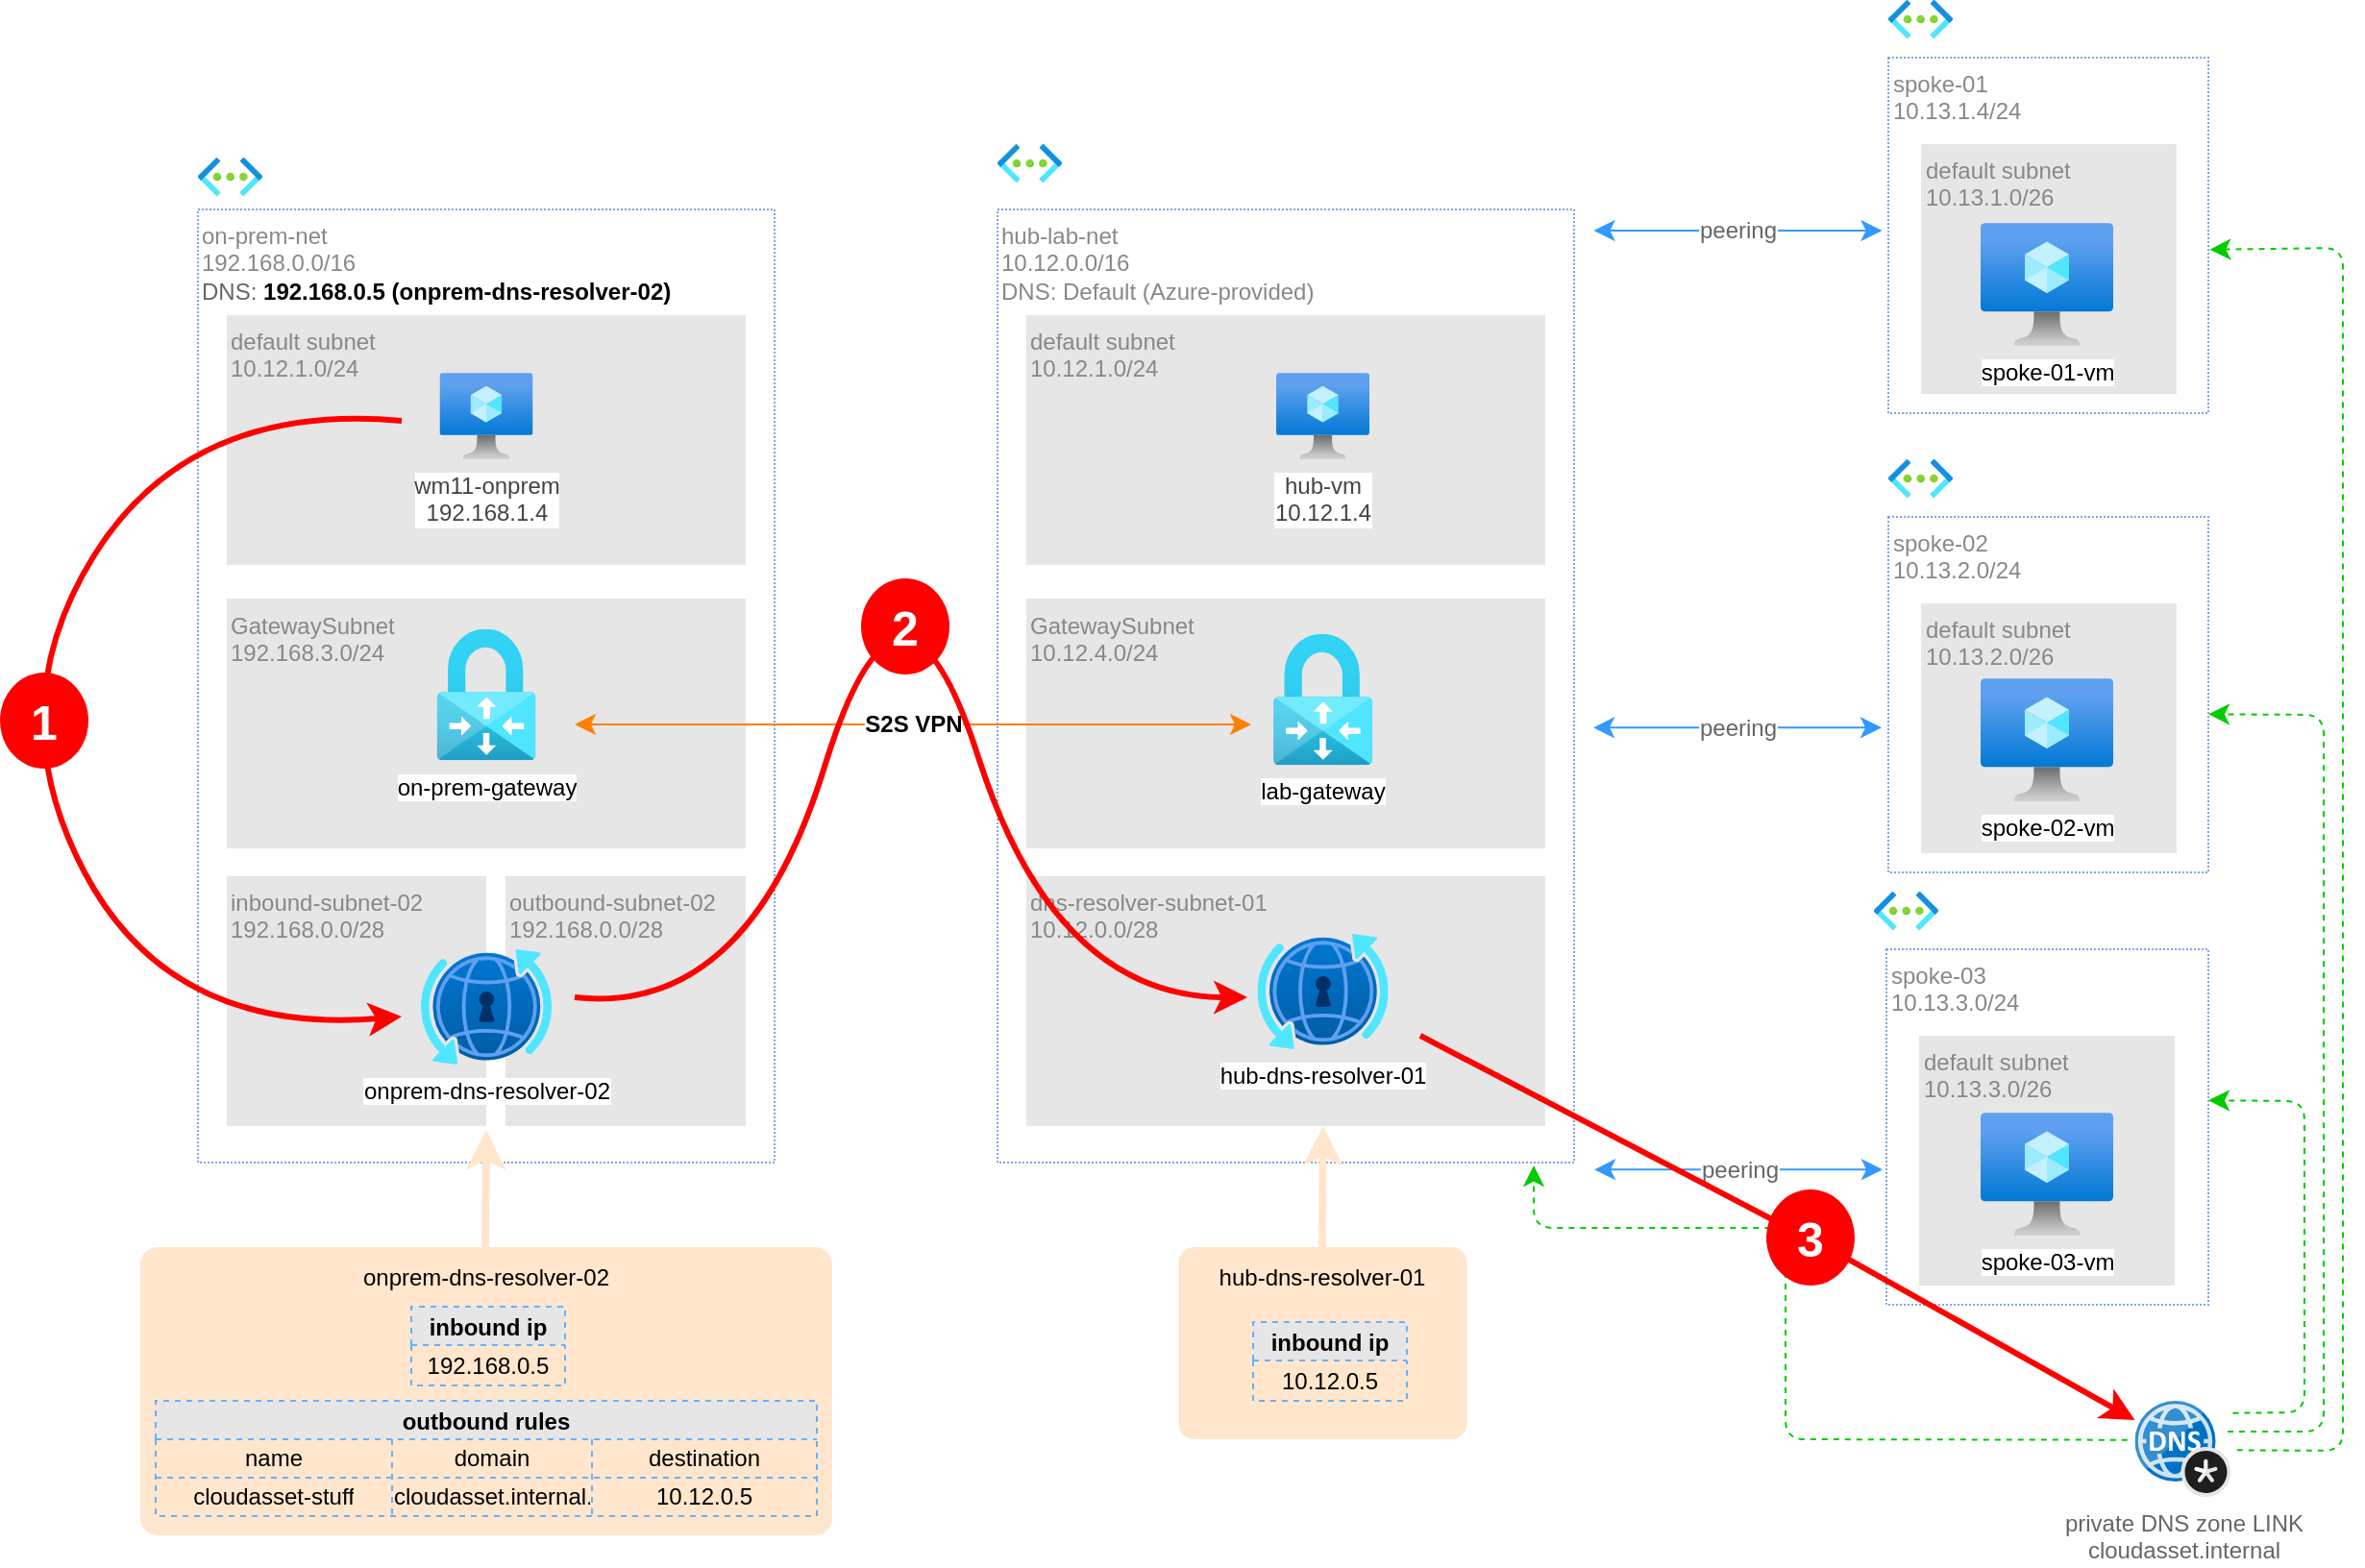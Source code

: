 <mxfile version="21.7.5" type="device">
  <diagram name="Page-1" id="FFA9UxrkgAWa3RQxIZZn">
    <mxGraphModel dx="2495" dy="1165" grid="1" gridSize="10" guides="1" tooltips="1" connect="1" arrows="1" fold="1" page="1" pageScale="1" pageWidth="827" pageHeight="1169" math="0" shadow="0">
      <root>
        <mxCell id="0" />
        <mxCell id="1" parent="0" />
        <mxCell id="sd8EFbrVAEPvDSpQ2w_K-1" value="hub-dns-resolver-01" style="shape=ext;double=1;rounded=1;whiteSpace=wrap;html=1;strokeColor=none;fontFamily=Helvetica;fillColor=#ffe6cc;arcSize=8;align=center;verticalAlign=top;" parent="1" vertex="1">
          <mxGeometry x="144.26" y="1400" width="150" height="100" as="geometry" />
        </mxCell>
        <mxCell id="sd8EFbrVAEPvDSpQ2w_K-2" value="hub-lab-net&lt;br&gt;10.12.0.0/16&lt;br&gt;DNS:&amp;nbsp;Default (Azure-provided)" style="verticalLabelPosition=middle;verticalAlign=top;shape=mxgraph.basic.rect;fillColor2=none;strokeWidth=1;size=20;indent=5;fillColor=none;strokeColor=#7EA6E0;dashed=1;dashPattern=1 1;fontColor=#888888;labelPosition=center;align=left;horizontal=1;labelBorderColor=none;html=1;" parent="1" vertex="1">
          <mxGeometry x="50" y="860" width="300" height="496" as="geometry" />
        </mxCell>
        <mxCell id="sd8EFbrVAEPvDSpQ2w_K-3" value="" style="image;aspect=fixed;html=1;points=[];align=center;fontSize=12;image=img/lib/azure2/networking/Virtual_Networks.svg;" parent="1" vertex="1">
          <mxGeometry x="50" y="826" width="33.5" height="20" as="geometry" />
        </mxCell>
        <mxCell id="sd8EFbrVAEPvDSpQ2w_K-4" value="default subnet&lt;br&gt;10.12.1.0/24" style="verticalLabelPosition=middle;verticalAlign=top;shape=mxgraph.basic.rect;fillColor2=none;strokeWidth=1;size=20;indent=5;fillColor=#E6E6E6;strokeColor=none;dashed=1;dashPattern=1 1;fontColor=#888888;labelPosition=center;align=left;horizontal=1;labelBorderColor=none;html=1;" parent="1" vertex="1">
          <mxGeometry x="65" y="915" width="270" height="130" as="geometry" />
        </mxCell>
        <mxCell id="sd8EFbrVAEPvDSpQ2w_K-5" value="GatewaySubnet&lt;br&gt;10.12.4.0/24" style="verticalLabelPosition=middle;verticalAlign=top;shape=mxgraph.basic.rect;fillColor2=none;strokeWidth=1;size=20;indent=5;fillColor=#E6E6E6;strokeColor=none;dashed=1;dashPattern=1 1;fontColor=#888888;labelPosition=center;align=left;horizontal=1;labelBorderColor=none;html=1;" parent="1" vertex="1">
          <mxGeometry x="65" y="1062.5" width="270" height="130" as="geometry" />
        </mxCell>
        <mxCell id="sd8EFbrVAEPvDSpQ2w_K-16" value="spoke-02&lt;br&gt;10.13.2.0/24" style="verticalLabelPosition=middle;verticalAlign=top;shape=mxgraph.basic.rect;fillColor2=none;strokeWidth=1;size=20;indent=5;fillColor=none;strokeColor=#7EA6E0;dashed=1;dashPattern=1 1;fontColor=#888888;labelPosition=center;align=left;horizontal=1;labelBorderColor=none;html=1;" parent="1" vertex="1">
          <mxGeometry x="513.5" y="1020" width="166.5" height="185" as="geometry" />
        </mxCell>
        <mxCell id="sd8EFbrVAEPvDSpQ2w_K-17" value="default subnet&lt;br&gt;10.13.2.0/26" style="verticalLabelPosition=middle;verticalAlign=top;shape=mxgraph.basic.rect;fillColor2=none;strokeWidth=1;size=20;indent=5;fillColor=#E6E6E6;strokeColor=none;dashed=1;dashPattern=1 1;fontColor=#888888;labelPosition=center;align=left;horizontal=1;labelBorderColor=none;html=1;" parent="1" vertex="1">
          <mxGeometry x="530.5" y="1065" width="133" height="130" as="geometry" />
        </mxCell>
        <mxCell id="sd8EFbrVAEPvDSpQ2w_K-21" value="spoke-03&lt;br&gt;10.13.3.0/24" style="verticalLabelPosition=middle;verticalAlign=top;shape=mxgraph.basic.rect;fillColor2=none;strokeWidth=1;size=20;indent=5;fillColor=none;strokeColor=#7EA6E0;dashed=1;dashPattern=1 1;fontColor=#888888;labelPosition=center;align=left;horizontal=1;labelBorderColor=none;html=1;" parent="1" vertex="1">
          <mxGeometry x="512.5" y="1245" width="167.5" height="185" as="geometry" />
        </mxCell>
        <mxCell id="sd8EFbrVAEPvDSpQ2w_K-22" value="default subnet&lt;br&gt;10.13.3.0/26" style="verticalLabelPosition=middle;verticalAlign=top;shape=mxgraph.basic.rect;fillColor2=none;strokeWidth=1;size=20;indent=5;fillColor=#E6E6E6;strokeColor=none;dashed=1;dashPattern=1 1;fontColor=#888888;labelPosition=center;align=left;horizontal=1;labelBorderColor=none;html=1;" parent="1" vertex="1">
          <mxGeometry x="529.5" y="1290" width="133" height="130" as="geometry" />
        </mxCell>
        <mxCell id="sd8EFbrVAEPvDSpQ2w_K-27" value="" style="image;aspect=fixed;html=1;points=[];align=center;fontSize=12;image=img/lib/azure2/networking/Virtual_Networks.svg;" parent="1" vertex="1">
          <mxGeometry x="513.5" y="990" width="33.5" height="20" as="geometry" />
        </mxCell>
        <mxCell id="sd8EFbrVAEPvDSpQ2w_K-28" value="" style="image;aspect=fixed;html=1;points=[];align=center;fontSize=12;image=img/lib/azure2/networking/Virtual_Networks.svg;" parent="1" vertex="1">
          <mxGeometry x="506" y="1215" width="33.5" height="20" as="geometry" />
        </mxCell>
        <mxCell id="sd8EFbrVAEPvDSpQ2w_K-29" value="peering" style="endArrow=classic;startArrow=classic;html=1;rounded=0;fontSize=12;startSize=8;endSize=8;curved=1;strokeColor=#3399FF;fontColor=#666666;" parent="1" edge="1">
          <mxGeometry width="50" height="50" relative="1" as="geometry">
            <mxPoint x="360" y="1129.66" as="sourcePoint" />
            <mxPoint x="510" y="1129.66" as="targetPoint" />
          </mxGeometry>
        </mxCell>
        <mxCell id="sd8EFbrVAEPvDSpQ2w_K-30" value="peering" style="endArrow=classic;startArrow=classic;html=1;rounded=0;fontSize=12;startSize=8;endSize=8;curved=1;strokeColor=#3399FF;fontColor=#666666;" parent="1" edge="1">
          <mxGeometry width="50" height="50" relative="1" as="geometry">
            <mxPoint x="360.5" y="1359.66" as="sourcePoint" />
            <mxPoint x="510.5" y="1359.66" as="targetPoint" />
          </mxGeometry>
        </mxCell>
        <mxCell id="sd8EFbrVAEPvDSpQ2w_K-31" value="peering" style="endArrow=classic;startArrow=classic;html=1;rounded=0;fontSize=12;startSize=8;endSize=8;curved=1;strokeColor=#3399FF;fontColor=#666666;" parent="1" edge="1">
          <mxGeometry width="50" height="50" relative="1" as="geometry">
            <mxPoint x="360.25" y="871.0" as="sourcePoint" />
            <mxPoint x="510.25" y="871.0" as="targetPoint" />
          </mxGeometry>
        </mxCell>
        <mxCell id="sd8EFbrVAEPvDSpQ2w_K-85" value="hub-vm&lt;br&gt;10.12.1.4" style="image;aspect=fixed;html=1;points=[];align=center;fontSize=12;image=img/lib/azure2/compute/Virtual_Machine.svg;fontColor=#444444;" parent="1" vertex="1">
          <mxGeometry x="195" y="945" width="48.52" height="45" as="geometry" />
        </mxCell>
        <mxCell id="sd8EFbrVAEPvDSpQ2w_K-86" value="spoke-01&lt;br&gt;10.13.1.4/24" style="verticalLabelPosition=middle;verticalAlign=top;shape=mxgraph.basic.rect;fillColor2=none;strokeWidth=1;size=20;indent=5;fillColor=none;strokeColor=#7EA6E0;dashed=1;dashPattern=1 1;fontColor=#888888;labelPosition=center;align=left;horizontal=1;labelBorderColor=none;html=1;" parent="1" vertex="1">
          <mxGeometry x="513.5" y="781" width="166.5" height="185" as="geometry" />
        </mxCell>
        <mxCell id="sd8EFbrVAEPvDSpQ2w_K-87" value="default subnet&lt;br&gt;10.13.1.0/26" style="verticalLabelPosition=middle;verticalAlign=top;shape=mxgraph.basic.rect;fillColor2=none;strokeWidth=1;size=20;indent=5;fillColor=#E6E6E6;strokeColor=none;dashed=1;dashPattern=1 1;fontColor=#888888;labelPosition=center;align=left;horizontal=1;labelBorderColor=none;html=1;" parent="1" vertex="1">
          <mxGeometry x="530.5" y="826" width="133" height="130" as="geometry" />
        </mxCell>
        <mxCell id="sd8EFbrVAEPvDSpQ2w_K-91" value="" style="image;aspect=fixed;html=1;points=[];align=center;fontSize=12;image=img/lib/azure2/networking/Virtual_Networks.svg;" parent="1" vertex="1">
          <mxGeometry x="513.5" y="751" width="33.5" height="20" as="geometry" />
        </mxCell>
        <mxCell id="sd8EFbrVAEPvDSpQ2w_K-92" value="lab-gateway" style="image;aspect=fixed;html=1;points=[];align=center;fontSize=12;image=img/lib/azure2/networking/Virtual_Network_Gateways.svg;" parent="1" vertex="1">
          <mxGeometry x="193.51" y="1080.84" width="51.49" height="68.31" as="geometry" />
        </mxCell>
        <mxCell id="sd8EFbrVAEPvDSpQ2w_K-93" value="spoke-01-vm" style="image;aspect=fixed;html=1;points=[];align=center;fontSize=12;image=img/lib/azure2/compute/Virtual_Machine.svg;" parent="1" vertex="1">
          <mxGeometry x="561.5" y="867" width="69" height="64" as="geometry" />
        </mxCell>
        <mxCell id="sd8EFbrVAEPvDSpQ2w_K-94" value="spoke-02-vm" style="image;aspect=fixed;html=1;points=[];align=center;fontSize=12;image=img/lib/azure2/compute/Virtual_Machine.svg;" parent="1" vertex="1">
          <mxGeometry x="561.5" y="1104" width="69" height="64" as="geometry" />
        </mxCell>
        <mxCell id="sd8EFbrVAEPvDSpQ2w_K-95" value="spoke-03-vm" style="image;aspect=fixed;html=1;points=[];align=center;fontSize=12;image=img/lib/azure2/compute/Virtual_Machine.svg;" parent="1" vertex="1">
          <mxGeometry x="561.5" y="1330" width="69" height="64" as="geometry" />
        </mxCell>
        <mxCell id="sd8EFbrVAEPvDSpQ2w_K-96" value="private DNS zone LINK&lt;br&gt;cloudasset.internal" style="image;sketch=0;aspect=fixed;html=1;points=[];align=center;fontSize=12;image=img/lib/mscae/DNS_Private_Zones.svg;labelBackgroundColor=none;fontColor=#666666;" parent="1" vertex="1">
          <mxGeometry x="641.75" y="1480" width="50" height="50" as="geometry" />
        </mxCell>
        <mxCell id="sd8EFbrVAEPvDSpQ2w_K-97" value="dns-resolver-subnet-01&lt;br&gt;10.12.0.0/28" style="verticalLabelPosition=middle;verticalAlign=top;shape=mxgraph.basic.rect;fillColor2=none;strokeWidth=1;size=20;indent=5;fillColor=#E6E6E6;strokeColor=none;dashed=1;dashPattern=1 1;fontColor=#888888;labelPosition=center;align=left;horizontal=1;labelBorderColor=none;html=1;" parent="1" vertex="1">
          <mxGeometry x="65" y="1207" width="270" height="130" as="geometry" />
        </mxCell>
        <mxCell id="sd8EFbrVAEPvDSpQ2w_K-98" value="hub-dns-resolver-01" style="image;aspect=fixed;html=1;points=[];align=center;fontSize=12;image=img/lib/azure2/networking/DNS_Private_Resolver.svg;" parent="1" vertex="1">
          <mxGeometry x="185.26" y="1237" width="68" height="60" as="geometry" />
        </mxCell>
        <mxCell id="sd8EFbrVAEPvDSpQ2w_K-99" value="onprem-dns-resolver-02" style="shape=ext;double=1;rounded=1;whiteSpace=wrap;html=1;strokeColor=none;fontFamily=Helvetica;fillColor=#ffe6cc;arcSize=6;align=center;verticalAlign=top;" parent="1" vertex="1">
          <mxGeometry x="-396" y="1400" width="360" height="150" as="geometry" />
        </mxCell>
        <mxCell id="sd8EFbrVAEPvDSpQ2w_K-105" value="on-prem-net&lt;br&gt;192.168.0.0/16&lt;br&gt;&lt;font color=&quot;#666666&quot;&gt;DNS:&lt;/font&gt;&lt;b style=&quot;&quot;&gt;&lt;font color=&quot;#666666&quot;&gt;&amp;nbsp;&lt;/font&gt;&lt;font color=&quot;#000000&quot;&gt;192.168.0.5&amp;nbsp;(onprem-dns-resolver-02)&lt;/font&gt;&lt;/b&gt;" style="verticalLabelPosition=middle;verticalAlign=top;shape=mxgraph.basic.rect;fillColor2=none;strokeWidth=1;size=20;indent=5;fillColor=none;strokeColor=#7EA6E0;dashed=1;dashPattern=1 1;fontColor=#888888;labelPosition=center;align=left;horizontal=1;labelBorderColor=none;html=1;" parent="1" vertex="1">
          <mxGeometry x="-366" y="860" width="300" height="496" as="geometry" />
        </mxCell>
        <mxCell id="sd8EFbrVAEPvDSpQ2w_K-106" value="" style="image;aspect=fixed;html=1;points=[];align=center;fontSize=12;image=img/lib/azure2/networking/Virtual_Networks.svg;" parent="1" vertex="1">
          <mxGeometry x="-366" y="833" width="33.5" height="20" as="geometry" />
        </mxCell>
        <mxCell id="sd8EFbrVAEPvDSpQ2w_K-107" value="default subnet&lt;br&gt;10.12.1.0/24" style="verticalLabelPosition=middle;verticalAlign=top;shape=mxgraph.basic.rect;fillColor2=none;strokeWidth=1;size=20;indent=5;fillColor=#E6E6E6;strokeColor=none;dashed=1;dashPattern=1 1;fontColor=#888888;labelPosition=center;align=left;horizontal=1;labelBorderColor=none;html=1;" parent="1" vertex="1">
          <mxGeometry x="-351" y="915" width="270" height="130" as="geometry" />
        </mxCell>
        <mxCell id="sd8EFbrVAEPvDSpQ2w_K-108" value="GatewaySubnet&lt;br&gt;192.168.3.0/24" style="verticalLabelPosition=middle;verticalAlign=top;shape=mxgraph.basic.rect;fillColor2=none;strokeWidth=1;size=20;indent=5;fillColor=#E6E6E6;strokeColor=none;dashed=1;dashPattern=1 1;fontColor=#888888;labelPosition=center;align=left;horizontal=1;labelBorderColor=none;html=1;" parent="1" vertex="1">
          <mxGeometry x="-351" y="1062.5" width="270" height="130" as="geometry" />
        </mxCell>
        <mxCell id="sd8EFbrVAEPvDSpQ2w_K-109" value="wm11-onprem&lt;br&gt;192.168.1.4" style="image;aspect=fixed;html=1;points=[];align=center;fontSize=12;image=img/lib/azure2/compute/Virtual_Machine.svg;fontColor=#444444;" parent="1" vertex="1">
          <mxGeometry x="-240.26" y="945" width="48.52" height="45" as="geometry" />
        </mxCell>
        <mxCell id="sd8EFbrVAEPvDSpQ2w_K-110" value="on-prem-gateway" style="image;aspect=fixed;html=1;points=[];align=center;fontSize=12;image=img/lib/azure2/networking/Virtual_Network_Gateways.svg;" parent="1" vertex="1">
          <mxGeometry x="-241.74" y="1078.35" width="51.49" height="68.31" as="geometry" />
        </mxCell>
        <mxCell id="sd8EFbrVAEPvDSpQ2w_K-111" value="inbound-subnet-02&lt;br&gt;192.168.0.0/28" style="verticalLabelPosition=middle;verticalAlign=top;shape=mxgraph.basic.rect;fillColor2=none;strokeWidth=1;size=20;indent=5;fillColor=#E6E6E6;strokeColor=none;dashed=1;dashPattern=1 1;fontColor=#888888;labelPosition=center;align=left;horizontal=1;labelBorderColor=none;html=1;" parent="1" vertex="1">
          <mxGeometry x="-351" y="1207" width="135" height="130" as="geometry" />
        </mxCell>
        <mxCell id="sd8EFbrVAEPvDSpQ2w_K-113" value="S2S VPN" style="endArrow=classic;startArrow=classic;html=1;rounded=0;fontSize=12;startSize=8;endSize=8;curved=1;strokeColor=#FF8000;fontStyle=1" parent="1" edge="1">
          <mxGeometry x="-0.001" width="50" height="50" relative="1" as="geometry">
            <mxPoint x="-170" y="1128" as="sourcePoint" />
            <mxPoint x="182" y="1128" as="targetPoint" />
            <mxPoint as="offset" />
          </mxGeometry>
        </mxCell>
        <mxCell id="sd8EFbrVAEPvDSpQ2w_K-114" value="" style="endArrow=classic;html=1;rounded=1;fontSize=12;startSize=8;endSize=8;strokeColor=#00CC00;dashed=1;exitX=-0.077;exitY=0.407;exitDx=0;exitDy=0;exitPerimeter=0;entryX=0.93;entryY=1.003;entryDx=0;entryDy=0;entryPerimeter=0;" parent="1" source="sd8EFbrVAEPvDSpQ2w_K-96" target="sd8EFbrVAEPvDSpQ2w_K-2" edge="1">
          <mxGeometry width="50" height="50" relative="1" as="geometry">
            <mxPoint x="687" y="690" as="sourcePoint" />
            <mxPoint x="686.91" y="780" as="targetPoint" />
            <Array as="points">
              <mxPoint x="460" y="1500" />
              <mxPoint x="460" y="1390" />
              <mxPoint x="329" y="1390" />
            </Array>
          </mxGeometry>
        </mxCell>
        <mxCell id="sd8EFbrVAEPvDSpQ2w_K-115" value="" style="endArrow=classic;html=1;rounded=1;fontSize=12;startSize=8;endSize=8;strokeColor=#00CC00;dashed=1;entryX=1.004;entryY=0.54;entryDx=0;entryDy=0;entryPerimeter=0;exitX=1.063;exitY=0.513;exitDx=0;exitDy=0;exitPerimeter=0;" parent="1" source="sd8EFbrVAEPvDSpQ2w_K-96" target="sd8EFbrVAEPvDSpQ2w_K-86" edge="1">
          <mxGeometry width="50" height="50" relative="1" as="geometry">
            <mxPoint x="750" y="700" as="sourcePoint" />
            <mxPoint x="696.91" y="790" as="targetPoint" />
            <Array as="points">
              <mxPoint x="750" y="1506" />
              <mxPoint x="750" y="880" />
            </Array>
          </mxGeometry>
        </mxCell>
        <mxCell id="sd8EFbrVAEPvDSpQ2w_K-117" value="" style="endArrow=classic;html=1;rounded=1;fontSize=12;startSize=8;endSize=8;strokeColor=#00CC00;dashed=1;exitX=1.019;exitY=0.127;exitDx=0;exitDy=0;exitPerimeter=0;entryX=1;entryY=0.425;entryDx=0;entryDy=0;entryPerimeter=0;" parent="1" source="sd8EFbrVAEPvDSpQ2w_K-96" target="sd8EFbrVAEPvDSpQ2w_K-21" edge="1">
          <mxGeometry width="50" height="50" relative="1" as="geometry">
            <mxPoint x="970.09" y="610" as="sourcePoint" />
            <mxPoint x="970" y="700" as="targetPoint" />
            <Array as="points">
              <mxPoint x="730" y="1486" />
              <mxPoint x="730" y="1324" />
            </Array>
          </mxGeometry>
        </mxCell>
        <mxCell id="sd8EFbrVAEPvDSpQ2w_K-69" value="outbound rules" style="shape=table;startSize=20;container=1;collapsible=0;childLayout=tableLayout;fontStyle=1;align=center;dashed=1;strokeColor=#66B2FF;fontFamily=Helvetica;fillColor=#E6E6E6;" parent="1" vertex="1">
          <mxGeometry x="-388" y="1480" width="344" height="60" as="geometry" />
        </mxCell>
        <mxCell id="sd8EFbrVAEPvDSpQ2w_K-70" value="" style="shape=tableRow;horizontal=0;startSize=0;swimlaneHead=0;swimlaneBody=0;top=0;left=0;bottom=0;right=0;collapsible=0;dropTarget=0;fillColor=none;points=[[0,0.5],[1,0.5]];portConstraint=eastwest;dashed=1;strokeColor=#66B2FF;fontFamily=Helvetica;" parent="sd8EFbrVAEPvDSpQ2w_K-69" vertex="1">
          <mxGeometry y="20" width="344" height="20" as="geometry" />
        </mxCell>
        <mxCell id="sd8EFbrVAEPvDSpQ2w_K-71" value="name" style="shape=partialRectangle;html=1;whiteSpace=wrap;connectable=0;fillColor=none;top=0;left=0;bottom=0;right=0;overflow=hidden;dashed=1;strokeColor=#66B2FF;fontFamily=Helvetica;" parent="sd8EFbrVAEPvDSpQ2w_K-70" vertex="1">
          <mxGeometry width="123" height="20" as="geometry">
            <mxRectangle width="123" height="20" as="alternateBounds" />
          </mxGeometry>
        </mxCell>
        <mxCell id="sd8EFbrVAEPvDSpQ2w_K-72" value="domain" style="shape=partialRectangle;html=1;whiteSpace=wrap;connectable=0;fillColor=none;top=0;left=0;bottom=0;right=0;overflow=hidden;dashed=1;strokeColor=#66B2FF;fontFamily=Helvetica;" parent="sd8EFbrVAEPvDSpQ2w_K-70" vertex="1">
          <mxGeometry x="123" width="104" height="20" as="geometry">
            <mxRectangle width="104" height="20" as="alternateBounds" />
          </mxGeometry>
        </mxCell>
        <mxCell id="sd8EFbrVAEPvDSpQ2w_K-73" value="destination" style="shape=partialRectangle;html=1;whiteSpace=wrap;connectable=0;fillColor=none;top=0;left=0;bottom=0;right=0;overflow=hidden;dashed=1;strokeColor=#66B2FF;fontFamily=Helvetica;" parent="sd8EFbrVAEPvDSpQ2w_K-70" vertex="1">
          <mxGeometry x="227" width="117" height="20" as="geometry">
            <mxRectangle width="117" height="20" as="alternateBounds" />
          </mxGeometry>
        </mxCell>
        <mxCell id="sd8EFbrVAEPvDSpQ2w_K-75" style="shape=tableRow;horizontal=0;startSize=0;swimlaneHead=0;swimlaneBody=0;top=0;left=0;bottom=0;right=0;collapsible=0;dropTarget=0;fillColor=none;points=[[0,0.5],[1,0.5]];portConstraint=eastwest;dashed=1;strokeColor=#66B2FF;fontFamily=Helvetica;" parent="sd8EFbrVAEPvDSpQ2w_K-69" vertex="1">
          <mxGeometry y="40" width="344" height="20" as="geometry" />
        </mxCell>
        <mxCell id="sd8EFbrVAEPvDSpQ2w_K-76" value="cloudasset-stuff" style="shape=partialRectangle;html=1;whiteSpace=wrap;connectable=0;fillColor=none;top=0;left=0;bottom=0;right=0;overflow=hidden;dashed=1;strokeColor=#66B2FF;fontFamily=Helvetica;" parent="sd8EFbrVAEPvDSpQ2w_K-75" vertex="1">
          <mxGeometry width="123" height="20" as="geometry">
            <mxRectangle width="123" height="20" as="alternateBounds" />
          </mxGeometry>
        </mxCell>
        <mxCell id="sd8EFbrVAEPvDSpQ2w_K-77" value="cloudasset.internal." style="shape=partialRectangle;html=1;whiteSpace=wrap;connectable=0;fillColor=none;top=0;left=0;bottom=0;right=0;overflow=hidden;dashed=1;strokeColor=#66B2FF;fontFamily=Helvetica;" parent="sd8EFbrVAEPvDSpQ2w_K-75" vertex="1">
          <mxGeometry x="123" width="104" height="20" as="geometry">
            <mxRectangle width="104" height="20" as="alternateBounds" />
          </mxGeometry>
        </mxCell>
        <mxCell id="sd8EFbrVAEPvDSpQ2w_K-78" value="10.12.0.5" style="shape=partialRectangle;html=1;whiteSpace=wrap;connectable=0;fillColor=none;top=0;left=0;bottom=0;right=0;overflow=hidden;dashed=1;strokeColor=#66B2FF;fontFamily=Helvetica;" parent="sd8EFbrVAEPvDSpQ2w_K-75" vertex="1">
          <mxGeometry x="227" width="117" height="20" as="geometry">
            <mxRectangle width="117" height="20" as="alternateBounds" />
          </mxGeometry>
        </mxCell>
        <mxCell id="1XfJDpkkISlmTWjNQE0H-1" value="outbound-subnet-02&lt;br&gt;192.168.0.0/28" style="verticalLabelPosition=middle;verticalAlign=top;shape=mxgraph.basic.rect;fillColor2=none;strokeWidth=1;size=20;indent=5;fillColor=#E6E6E6;strokeColor=none;dashed=1;dashPattern=1 1;fontColor=#888888;labelPosition=center;align=left;horizontal=1;labelBorderColor=none;html=1;" parent="1" vertex="1">
          <mxGeometry x="-206" y="1207" width="125" height="130" as="geometry" />
        </mxCell>
        <mxCell id="sd8EFbrVAEPvDSpQ2w_K-112" value="onprem-dns-resolver-02" style="image;aspect=fixed;html=1;points=[];align=center;fontSize=12;image=img/lib/azure2/networking/DNS_Private_Resolver.svg;" parent="1" vertex="1">
          <mxGeometry x="-250" y="1245" width="68" height="60" as="geometry" />
        </mxCell>
        <mxCell id="GEEOZOZZXm1aymGU7gFs-1" value="inbound ip" style="shape=table;startSize=20;container=1;collapsible=0;childLayout=tableLayout;fontStyle=1;align=center;dashed=1;strokeColor=#66B2FF;fontFamily=Helvetica;fillColor=#E6E6E6;" parent="1" vertex="1">
          <mxGeometry x="183" y="1439" width="80" height="41" as="geometry" />
        </mxCell>
        <mxCell id="GEEOZOZZXm1aymGU7gFs-2" value="" style="shape=tableRow;horizontal=0;startSize=0;swimlaneHead=0;swimlaneBody=0;top=0;left=0;bottom=0;right=0;collapsible=0;dropTarget=0;fillColor=none;points=[[0,0.5],[1,0.5]];portConstraint=eastwest;dashed=1;strokeColor=#66B2FF;fontFamily=Helvetica;" parent="GEEOZOZZXm1aymGU7gFs-1" vertex="1">
          <mxGeometry y="20" width="80" height="21" as="geometry" />
        </mxCell>
        <mxCell id="GEEOZOZZXm1aymGU7gFs-3" value="10.12.0.5" style="shape=partialRectangle;html=1;whiteSpace=wrap;connectable=0;fillColor=none;top=0;left=0;bottom=0;right=0;overflow=hidden;dashed=1;strokeColor=#66B2FF;fontFamily=Helvetica;" parent="GEEOZOZZXm1aymGU7gFs-2" vertex="1">
          <mxGeometry width="80" height="21" as="geometry">
            <mxRectangle width="80" height="21" as="alternateBounds" />
          </mxGeometry>
        </mxCell>
        <mxCell id="GEEOZOZZXm1aymGU7gFs-17" value="inbound ip" style="shape=table;startSize=20;container=1;collapsible=0;childLayout=tableLayout;fontStyle=1;align=center;dashed=1;strokeColor=#66B2FF;fontFamily=Helvetica;fillColor=#E6E6E6;" parent="1" vertex="1">
          <mxGeometry x="-255" y="1431" width="80" height="41.0" as="geometry" />
        </mxCell>
        <mxCell id="GEEOZOZZXm1aymGU7gFs-18" value="" style="shape=tableRow;horizontal=0;startSize=0;swimlaneHead=0;swimlaneBody=0;top=0;left=0;bottom=0;right=0;collapsible=0;dropTarget=0;fillColor=none;points=[[0,0.5],[1,0.5]];portConstraint=eastwest;dashed=1;strokeColor=#66B2FF;fontFamily=Helvetica;" parent="GEEOZOZZXm1aymGU7gFs-17" vertex="1">
          <mxGeometry y="20" width="80" height="21" as="geometry" />
        </mxCell>
        <mxCell id="GEEOZOZZXm1aymGU7gFs-19" value="192.168.0.5" style="shape=partialRectangle;html=1;whiteSpace=wrap;connectable=0;fillColor=none;top=0;left=0;bottom=0;right=0;overflow=hidden;dashed=1;strokeColor=#66B2FF;fontFamily=Helvetica;" parent="GEEOZOZZXm1aymGU7gFs-18" vertex="1">
          <mxGeometry width="80" height="21" as="geometry">
            <mxRectangle width="80" height="21" as="alternateBounds" />
          </mxGeometry>
        </mxCell>
        <mxCell id="GEEOZOZZXm1aymGU7gFs-23" value="" style="endArrow=classic;html=1;rounded=0;fontSize=12;startSize=8;endSize=8;curved=1;fillColor=#ffe6cc;strokeColor=#FFE6CC;strokeWidth=4;" parent="1" edge="1">
          <mxGeometry width="50" height="50" relative="1" as="geometry">
            <mxPoint x="-216.57" y="1409" as="sourcePoint" />
            <mxPoint x="-216" y="1339" as="targetPoint" />
          </mxGeometry>
        </mxCell>
        <mxCell id="GEEOZOZZXm1aymGU7gFs-24" value="" style="endArrow=classic;html=1;rounded=0;fontSize=12;startSize=8;endSize=8;curved=1;fillColor=#ffe6cc;strokeColor=#FFE6CC;strokeWidth=4;" parent="1" edge="1">
          <mxGeometry width="50" height="50" relative="1" as="geometry">
            <mxPoint x="218.84" y="1407" as="sourcePoint" />
            <mxPoint x="219.41" y="1337" as="targetPoint" />
          </mxGeometry>
        </mxCell>
        <mxCell id="GEEOZOZZXm1aymGU7gFs-25" value="" style="endArrow=classic;html=1;rounded=1;fontSize=12;startSize=8;endSize=8;strokeColor=#00CC00;dashed=1;entryX=1;entryY=0.555;entryDx=0;entryDy=0;entryPerimeter=0;" parent="1" target="sd8EFbrVAEPvDSpQ2w_K-16" edge="1">
          <mxGeometry width="50" height="50" relative="1" as="geometry">
            <mxPoint x="690" y="1496" as="sourcePoint" />
            <mxPoint x="820" y="1123" as="targetPoint" />
            <Array as="points">
              <mxPoint x="740" y="1496" />
              <mxPoint x="740" y="1123" />
            </Array>
          </mxGeometry>
        </mxCell>
        <mxCell id="OiTjqEvtCbXZ15oNovuq-1" value="" style="endArrow=classic;html=1;rounded=0;fontSize=12;startSize=8;endSize=8;curved=1;entryX=0.674;entryY=0.562;entryDx=0;entryDy=0;entryPerimeter=0;exitX=0.337;exitY=0.423;exitDx=0;exitDy=0;exitPerimeter=0;strokeColor=#FF0000;strokeWidth=3;" edge="1" parent="1" source="sd8EFbrVAEPvDSpQ2w_K-107" target="sd8EFbrVAEPvDSpQ2w_K-111">
          <mxGeometry width="50" height="50" relative="1" as="geometry">
            <mxPoint x="-450" y="990" as="sourcePoint" />
            <mxPoint x="-620" y="1230" as="targetPoint" />
            <Array as="points">
              <mxPoint x="-370" y="960" />
              <mxPoint x="-470" y="1120" />
              <mxPoint x="-380" y="1290" />
            </Array>
          </mxGeometry>
        </mxCell>
        <mxCell id="OiTjqEvtCbXZ15oNovuq-2" value="" style="endArrow=classic;html=1;rounded=0;fontSize=12;startSize=8;endSize=8;curved=1;strokeWidth=3;exitX=0.288;exitY=0.485;exitDx=0;exitDy=0;exitPerimeter=0;entryX=0.426;entryY=0.485;entryDx=0;entryDy=0;entryPerimeter=0;strokeColor=#FF0000;" edge="1" parent="1" source="1XfJDpkkISlmTWjNQE0H-1" target="sd8EFbrVAEPvDSpQ2w_K-97">
          <mxGeometry width="50" height="50" relative="1" as="geometry">
            <mxPoint x="-10" y="1285" as="sourcePoint" />
            <mxPoint x="30" y="1250" as="targetPoint" />
            <Array as="points">
              <mxPoint x="-80" y="1280" />
              <mxPoint y="1020" />
              <mxPoint x="80" y="1270" />
            </Array>
          </mxGeometry>
        </mxCell>
        <mxCell id="OiTjqEvtCbXZ15oNovuq-3" value="" style="endArrow=classic;html=1;rounded=0;fontSize=12;startSize=8;endSize=8;curved=1;strokeWidth=3;exitX=0.759;exitY=0.638;exitDx=0;exitDy=0;exitPerimeter=0;entryX=0.426;entryY=0.485;entryDx=0;entryDy=0;entryPerimeter=0;strokeColor=#FF0000;" edge="1" parent="1" source="OiTjqEvtCbXZ15oNovuq-4">
          <mxGeometry width="50" height="50" relative="1" as="geometry">
            <mxPoint x="291.75" y="1490" as="sourcePoint" />
            <mxPoint x="641.75" y="1490" as="targetPoint" />
          </mxGeometry>
        </mxCell>
        <mxCell id="OiTjqEvtCbXZ15oNovuq-5" value="" style="endArrow=classic;html=1;rounded=0;fontSize=12;startSize=8;endSize=8;curved=1;strokeWidth=3;exitX=0.759;exitY=0.638;exitDx=0;exitDy=0;exitPerimeter=0;entryX=0.426;entryY=0.485;entryDx=0;entryDy=0;entryPerimeter=0;strokeColor=#FF0000;" edge="1" parent="1" source="sd8EFbrVAEPvDSpQ2w_K-97" target="OiTjqEvtCbXZ15oNovuq-4">
          <mxGeometry width="50" height="50" relative="1" as="geometry">
            <mxPoint x="270" y="1290" as="sourcePoint" />
            <mxPoint x="641.75" y="1490" as="targetPoint" />
          </mxGeometry>
        </mxCell>
        <mxCell id="OiTjqEvtCbXZ15oNovuq-4" value="3" style="ellipse;whiteSpace=wrap;html=1;fontSize=25;strokeColor=none;fillColor=#FF0000;fontStyle=1;fontColor=#FFFFFF;" vertex="1" parent="1">
          <mxGeometry x="450" y="1370" width="46" height="50" as="geometry" />
        </mxCell>
        <mxCell id="OiTjqEvtCbXZ15oNovuq-6" value="2" style="ellipse;whiteSpace=wrap;html=1;fontSize=25;strokeColor=none;fillColor=#FF0000;fontStyle=1;fontColor=#FFFFFF;" vertex="1" parent="1">
          <mxGeometry x="-21" y="1052" width="46" height="50" as="geometry" />
        </mxCell>
        <mxCell id="OiTjqEvtCbXZ15oNovuq-9" value="1" style="ellipse;whiteSpace=wrap;html=1;fontSize=25;strokeColor=none;fillColor=#FF0000;fontStyle=1;fontColor=#FFFFFF;" vertex="1" parent="1">
          <mxGeometry x="-469" y="1101" width="46" height="50" as="geometry" />
        </mxCell>
      </root>
    </mxGraphModel>
  </diagram>
</mxfile>
